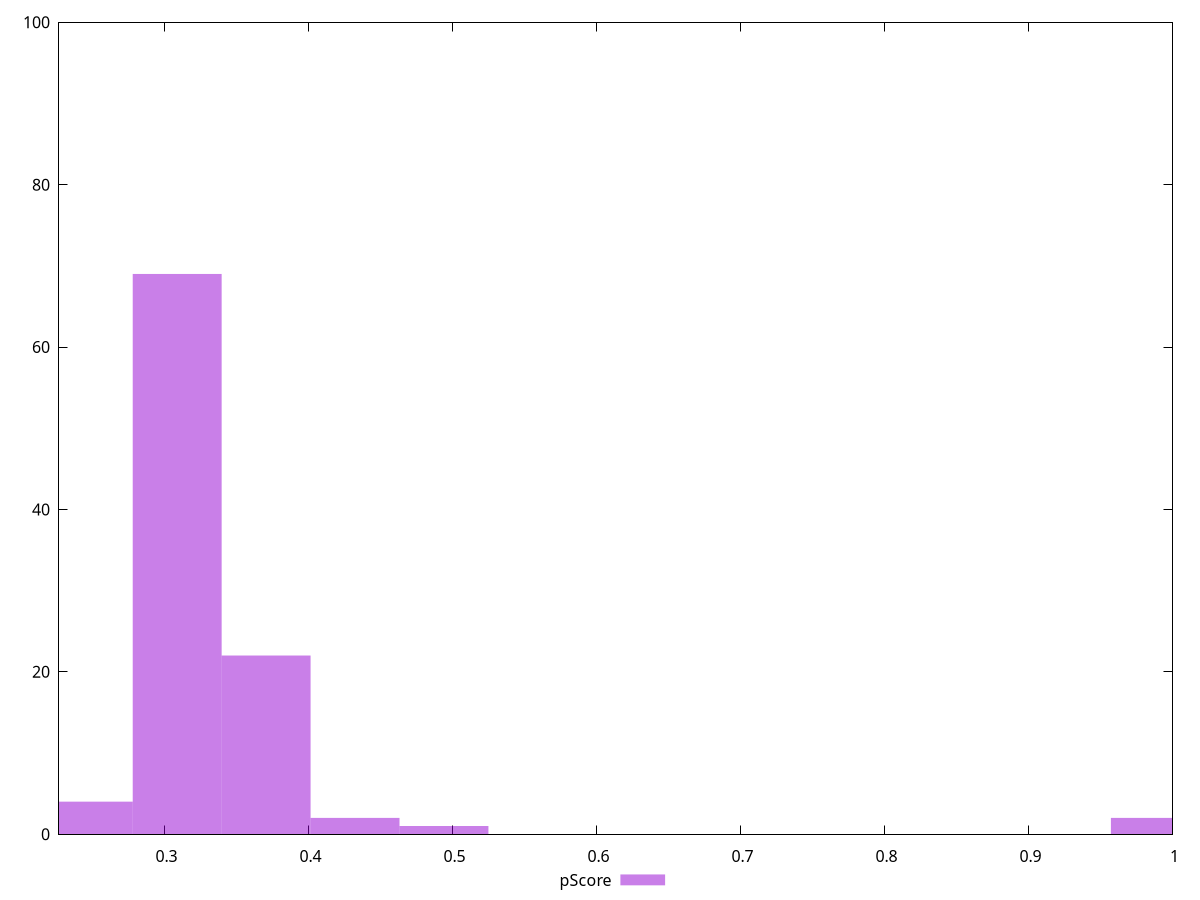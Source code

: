 reset

$pScore <<EOF
0.24702559794756562 4
0.43229479640823987 2
0.308781997434457 69
0.37053839692134843 22
0.9881023917902625 2
0.49405119589513125 1
EOF

set key outside below
set boxwidth 0.061756399486891406
set xrange [0.22670588235294115:1]
set yrange [0:100]
set trange [0:100]
set style fill transparent solid 0.5 noborder
set terminal svg size 640, 490 enhanced background rgb 'white'
set output "report_00015_2021-02-09T16-11-33.973Z/uses-rel-preload/samples/pages+cached/pScore/histogram.svg"

plot $pScore title "pScore" with boxes

reset
